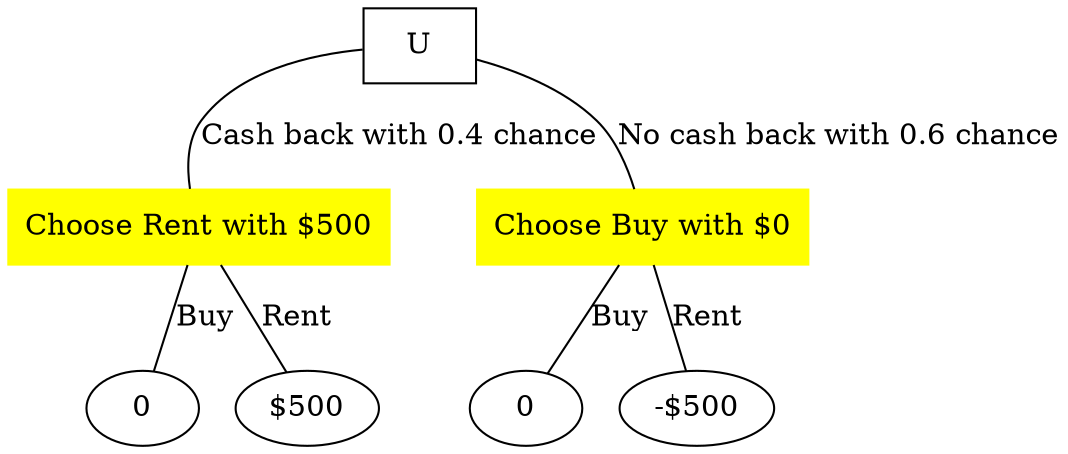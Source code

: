 graph g {
U[shape="box"];
C[shape="box" style="filled" color="yellow" label="Choose Rent with $500"];
N[shape="box" style="filled" color="yellow" label="Choose Buy with $0"];
zero1[label="0"];
zero2[label="0"];
U -- C[label="Cash back with 0.4 chance"];
U -- N[label="No cash back with 0.6 chance"];
C -- "$500"[label="Rent"];
C -- zero1[label="Buy"];
N -- "-$500"[label="Rent"];
N -- zero2[label="Buy"];
}